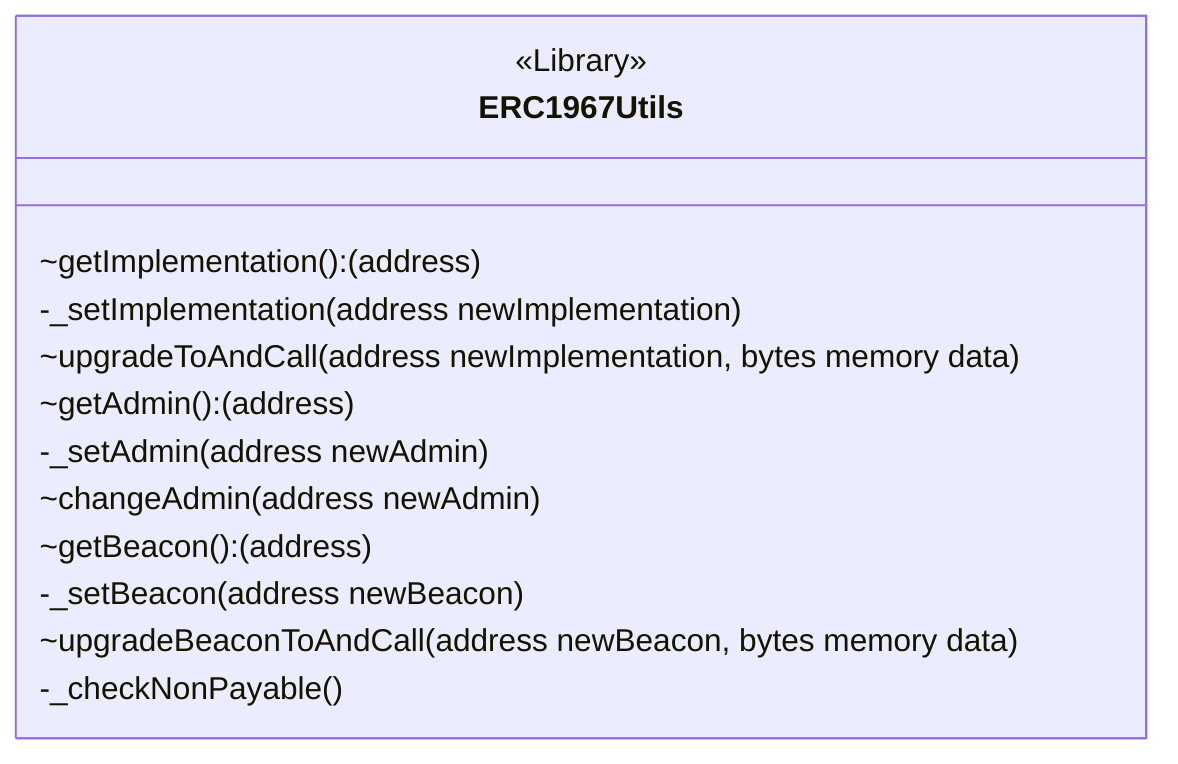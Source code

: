 classDiagram
  %% 449:6273:0
  class ERC1967Utils {
    <<Library>>
    ~getImplementation(): (address)
    -_setImplementation(address newImplementation)
    ~upgradeToAndCall(address newImplementation, bytes memory data)
    ~getAdmin(): (address)
    -_setAdmin(address newAdmin)
    ~changeAdmin(address newAdmin)
    ~getBeacon(): (address)
    -_setBeacon(address newBeacon)
    ~upgradeBeaconToAndCall(address newBeacon, bytes memory data)
    -_checkNonPayable()
  }